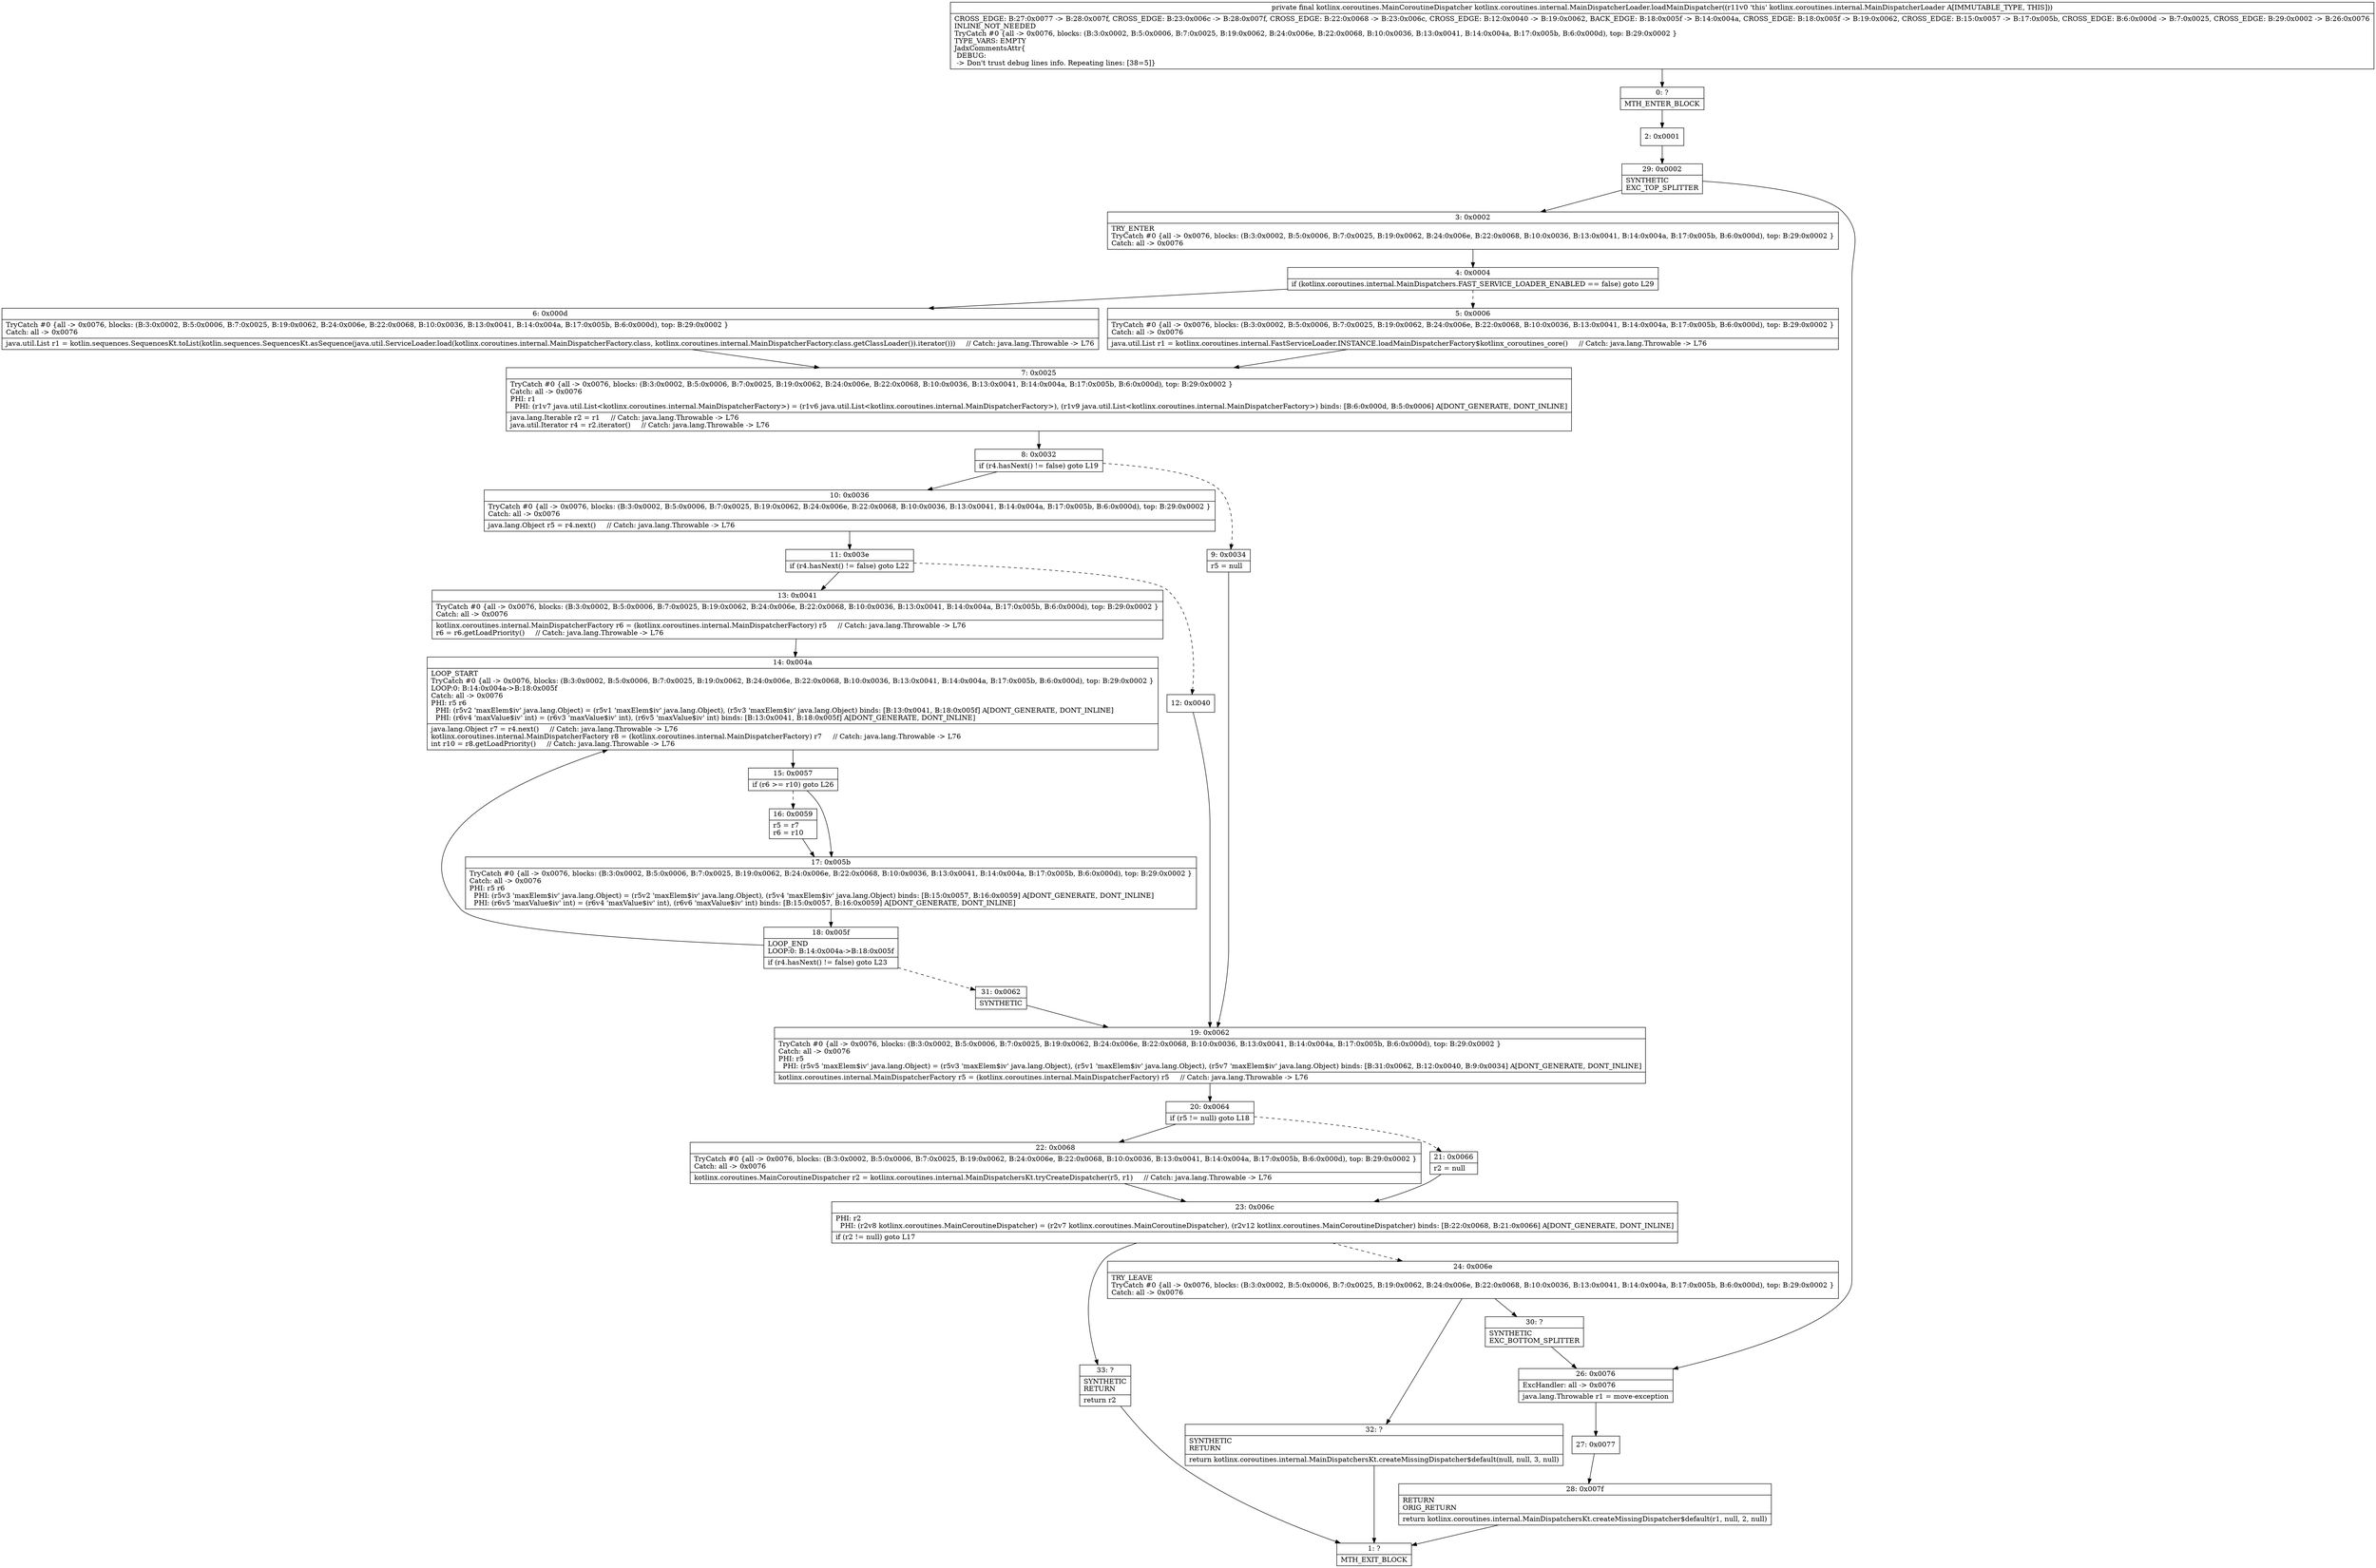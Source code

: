 digraph "CFG forkotlinx.coroutines.internal.MainDispatcherLoader.loadMainDispatcher()Lkotlinx\/coroutines\/MainCoroutineDispatcher;" {
Node_0 [shape=record,label="{0\:\ ?|MTH_ENTER_BLOCK\l}"];
Node_2 [shape=record,label="{2\:\ 0x0001}"];
Node_29 [shape=record,label="{29\:\ 0x0002|SYNTHETIC\lEXC_TOP_SPLITTER\l}"];
Node_3 [shape=record,label="{3\:\ 0x0002|TRY_ENTER\lTryCatch #0 \{all \-\> 0x0076, blocks: (B:3:0x0002, B:5:0x0006, B:7:0x0025, B:19:0x0062, B:24:0x006e, B:22:0x0068, B:10:0x0036, B:13:0x0041, B:14:0x004a, B:17:0x005b, B:6:0x000d), top: B:29:0x0002 \}\lCatch: all \-\> 0x0076\l}"];
Node_4 [shape=record,label="{4\:\ 0x0004|if (kotlinx.coroutines.internal.MainDispatchers.FAST_SERVICE_LOADER_ENABLED == false) goto L29\l}"];
Node_5 [shape=record,label="{5\:\ 0x0006|TryCatch #0 \{all \-\> 0x0076, blocks: (B:3:0x0002, B:5:0x0006, B:7:0x0025, B:19:0x0062, B:24:0x006e, B:22:0x0068, B:10:0x0036, B:13:0x0041, B:14:0x004a, B:17:0x005b, B:6:0x000d), top: B:29:0x0002 \}\lCatch: all \-\> 0x0076\l|java.util.List r1 = kotlinx.coroutines.internal.FastServiceLoader.INSTANCE.loadMainDispatcherFactory$kotlinx_coroutines_core()     \/\/ Catch: java.lang.Throwable \-\> L76\l}"];
Node_7 [shape=record,label="{7\:\ 0x0025|TryCatch #0 \{all \-\> 0x0076, blocks: (B:3:0x0002, B:5:0x0006, B:7:0x0025, B:19:0x0062, B:24:0x006e, B:22:0x0068, B:10:0x0036, B:13:0x0041, B:14:0x004a, B:17:0x005b, B:6:0x000d), top: B:29:0x0002 \}\lCatch: all \-\> 0x0076\lPHI: r1 \l  PHI: (r1v7 java.util.List\<kotlinx.coroutines.internal.MainDispatcherFactory\>) = (r1v6 java.util.List\<kotlinx.coroutines.internal.MainDispatcherFactory\>), (r1v9 java.util.List\<kotlinx.coroutines.internal.MainDispatcherFactory\>) binds: [B:6:0x000d, B:5:0x0006] A[DONT_GENERATE, DONT_INLINE]\l|java.lang.Iterable r2 = r1     \/\/ Catch: java.lang.Throwable \-\> L76\ljava.util.Iterator r4 = r2.iterator()     \/\/ Catch: java.lang.Throwable \-\> L76\l}"];
Node_8 [shape=record,label="{8\:\ 0x0032|if (r4.hasNext() != false) goto L19\l}"];
Node_9 [shape=record,label="{9\:\ 0x0034|r5 = null\l}"];
Node_19 [shape=record,label="{19\:\ 0x0062|TryCatch #0 \{all \-\> 0x0076, blocks: (B:3:0x0002, B:5:0x0006, B:7:0x0025, B:19:0x0062, B:24:0x006e, B:22:0x0068, B:10:0x0036, B:13:0x0041, B:14:0x004a, B:17:0x005b, B:6:0x000d), top: B:29:0x0002 \}\lCatch: all \-\> 0x0076\lPHI: r5 \l  PHI: (r5v5 'maxElem$iv' java.lang.Object) = (r5v3 'maxElem$iv' java.lang.Object), (r5v1 'maxElem$iv' java.lang.Object), (r5v7 'maxElem$iv' java.lang.Object) binds: [B:31:0x0062, B:12:0x0040, B:9:0x0034] A[DONT_GENERATE, DONT_INLINE]\l|kotlinx.coroutines.internal.MainDispatcherFactory r5 = (kotlinx.coroutines.internal.MainDispatcherFactory) r5     \/\/ Catch: java.lang.Throwable \-\> L76\l}"];
Node_20 [shape=record,label="{20\:\ 0x0064|if (r5 != null) goto L18\l}"];
Node_21 [shape=record,label="{21\:\ 0x0066|r2 = null\l}"];
Node_23 [shape=record,label="{23\:\ 0x006c|PHI: r2 \l  PHI: (r2v8 kotlinx.coroutines.MainCoroutineDispatcher) = (r2v7 kotlinx.coroutines.MainCoroutineDispatcher), (r2v12 kotlinx.coroutines.MainCoroutineDispatcher) binds: [B:22:0x0068, B:21:0x0066] A[DONT_GENERATE, DONT_INLINE]\l|if (r2 != null) goto L17\l}"];
Node_24 [shape=record,label="{24\:\ 0x006e|TRY_LEAVE\lTryCatch #0 \{all \-\> 0x0076, blocks: (B:3:0x0002, B:5:0x0006, B:7:0x0025, B:19:0x0062, B:24:0x006e, B:22:0x0068, B:10:0x0036, B:13:0x0041, B:14:0x004a, B:17:0x005b, B:6:0x000d), top: B:29:0x0002 \}\lCatch: all \-\> 0x0076\l}"];
Node_30 [shape=record,label="{30\:\ ?|SYNTHETIC\lEXC_BOTTOM_SPLITTER\l}"];
Node_32 [shape=record,label="{32\:\ ?|SYNTHETIC\lRETURN\l|return kotlinx.coroutines.internal.MainDispatchersKt.createMissingDispatcher$default(null, null, 3, null)\l}"];
Node_1 [shape=record,label="{1\:\ ?|MTH_EXIT_BLOCK\l}"];
Node_33 [shape=record,label="{33\:\ ?|SYNTHETIC\lRETURN\l|return r2\l}"];
Node_22 [shape=record,label="{22\:\ 0x0068|TryCatch #0 \{all \-\> 0x0076, blocks: (B:3:0x0002, B:5:0x0006, B:7:0x0025, B:19:0x0062, B:24:0x006e, B:22:0x0068, B:10:0x0036, B:13:0x0041, B:14:0x004a, B:17:0x005b, B:6:0x000d), top: B:29:0x0002 \}\lCatch: all \-\> 0x0076\l|kotlinx.coroutines.MainCoroutineDispatcher r2 = kotlinx.coroutines.internal.MainDispatchersKt.tryCreateDispatcher(r5, r1)     \/\/ Catch: java.lang.Throwable \-\> L76\l}"];
Node_10 [shape=record,label="{10\:\ 0x0036|TryCatch #0 \{all \-\> 0x0076, blocks: (B:3:0x0002, B:5:0x0006, B:7:0x0025, B:19:0x0062, B:24:0x006e, B:22:0x0068, B:10:0x0036, B:13:0x0041, B:14:0x004a, B:17:0x005b, B:6:0x000d), top: B:29:0x0002 \}\lCatch: all \-\> 0x0076\l|java.lang.Object r5 = r4.next()     \/\/ Catch: java.lang.Throwable \-\> L76\l}"];
Node_11 [shape=record,label="{11\:\ 0x003e|if (r4.hasNext() != false) goto L22\l}"];
Node_12 [shape=record,label="{12\:\ 0x0040}"];
Node_13 [shape=record,label="{13\:\ 0x0041|TryCatch #0 \{all \-\> 0x0076, blocks: (B:3:0x0002, B:5:0x0006, B:7:0x0025, B:19:0x0062, B:24:0x006e, B:22:0x0068, B:10:0x0036, B:13:0x0041, B:14:0x004a, B:17:0x005b, B:6:0x000d), top: B:29:0x0002 \}\lCatch: all \-\> 0x0076\l|kotlinx.coroutines.internal.MainDispatcherFactory r6 = (kotlinx.coroutines.internal.MainDispatcherFactory) r5     \/\/ Catch: java.lang.Throwable \-\> L76\lr6 = r6.getLoadPriority()     \/\/ Catch: java.lang.Throwable \-\> L76\l}"];
Node_14 [shape=record,label="{14\:\ 0x004a|LOOP_START\lTryCatch #0 \{all \-\> 0x0076, blocks: (B:3:0x0002, B:5:0x0006, B:7:0x0025, B:19:0x0062, B:24:0x006e, B:22:0x0068, B:10:0x0036, B:13:0x0041, B:14:0x004a, B:17:0x005b, B:6:0x000d), top: B:29:0x0002 \}\lLOOP:0: B:14:0x004a\-\>B:18:0x005f\lCatch: all \-\> 0x0076\lPHI: r5 r6 \l  PHI: (r5v2 'maxElem$iv' java.lang.Object) = (r5v1 'maxElem$iv' java.lang.Object), (r5v3 'maxElem$iv' java.lang.Object) binds: [B:13:0x0041, B:18:0x005f] A[DONT_GENERATE, DONT_INLINE]\l  PHI: (r6v4 'maxValue$iv' int) = (r6v3 'maxValue$iv' int), (r6v5 'maxValue$iv' int) binds: [B:13:0x0041, B:18:0x005f] A[DONT_GENERATE, DONT_INLINE]\l|java.lang.Object r7 = r4.next()     \/\/ Catch: java.lang.Throwable \-\> L76\lkotlinx.coroutines.internal.MainDispatcherFactory r8 = (kotlinx.coroutines.internal.MainDispatcherFactory) r7     \/\/ Catch: java.lang.Throwable \-\> L76\lint r10 = r8.getLoadPriority()     \/\/ Catch: java.lang.Throwable \-\> L76\l}"];
Node_15 [shape=record,label="{15\:\ 0x0057|if (r6 \>= r10) goto L26\l}"];
Node_16 [shape=record,label="{16\:\ 0x0059|r5 = r7\lr6 = r10\l}"];
Node_17 [shape=record,label="{17\:\ 0x005b|TryCatch #0 \{all \-\> 0x0076, blocks: (B:3:0x0002, B:5:0x0006, B:7:0x0025, B:19:0x0062, B:24:0x006e, B:22:0x0068, B:10:0x0036, B:13:0x0041, B:14:0x004a, B:17:0x005b, B:6:0x000d), top: B:29:0x0002 \}\lCatch: all \-\> 0x0076\lPHI: r5 r6 \l  PHI: (r5v3 'maxElem$iv' java.lang.Object) = (r5v2 'maxElem$iv' java.lang.Object), (r5v4 'maxElem$iv' java.lang.Object) binds: [B:15:0x0057, B:16:0x0059] A[DONT_GENERATE, DONT_INLINE]\l  PHI: (r6v5 'maxValue$iv' int) = (r6v4 'maxValue$iv' int), (r6v6 'maxValue$iv' int) binds: [B:15:0x0057, B:16:0x0059] A[DONT_GENERATE, DONT_INLINE]\l}"];
Node_18 [shape=record,label="{18\:\ 0x005f|LOOP_END\lLOOP:0: B:14:0x004a\-\>B:18:0x005f\l|if (r4.hasNext() != false) goto L23\l}"];
Node_31 [shape=record,label="{31\:\ 0x0062|SYNTHETIC\l}"];
Node_6 [shape=record,label="{6\:\ 0x000d|TryCatch #0 \{all \-\> 0x0076, blocks: (B:3:0x0002, B:5:0x0006, B:7:0x0025, B:19:0x0062, B:24:0x006e, B:22:0x0068, B:10:0x0036, B:13:0x0041, B:14:0x004a, B:17:0x005b, B:6:0x000d), top: B:29:0x0002 \}\lCatch: all \-\> 0x0076\l|java.util.List r1 = kotlin.sequences.SequencesKt.toList(kotlin.sequences.SequencesKt.asSequence(java.util.ServiceLoader.load(kotlinx.coroutines.internal.MainDispatcherFactory.class, kotlinx.coroutines.internal.MainDispatcherFactory.class.getClassLoader()).iterator()))     \/\/ Catch: java.lang.Throwable \-\> L76\l}"];
Node_26 [shape=record,label="{26\:\ 0x0076|ExcHandler: all \-\> 0x0076\l|java.lang.Throwable r1 = move\-exception\l}"];
Node_27 [shape=record,label="{27\:\ 0x0077}"];
Node_28 [shape=record,label="{28\:\ 0x007f|RETURN\lORIG_RETURN\l|return kotlinx.coroutines.internal.MainDispatchersKt.createMissingDispatcher$default(r1, null, 2, null)\l}"];
MethodNode[shape=record,label="{private final kotlinx.coroutines.MainCoroutineDispatcher kotlinx.coroutines.internal.MainDispatcherLoader.loadMainDispatcher((r11v0 'this' kotlinx.coroutines.internal.MainDispatcherLoader A[IMMUTABLE_TYPE, THIS]))  | CROSS_EDGE: B:27:0x0077 \-\> B:28:0x007f, CROSS_EDGE: B:23:0x006c \-\> B:28:0x007f, CROSS_EDGE: B:22:0x0068 \-\> B:23:0x006c, CROSS_EDGE: B:12:0x0040 \-\> B:19:0x0062, BACK_EDGE: B:18:0x005f \-\> B:14:0x004a, CROSS_EDGE: B:18:0x005f \-\> B:19:0x0062, CROSS_EDGE: B:15:0x0057 \-\> B:17:0x005b, CROSS_EDGE: B:6:0x000d \-\> B:7:0x0025, CROSS_EDGE: B:29:0x0002 \-\> B:26:0x0076\lINLINE_NOT_NEEDED\lTryCatch #0 \{all \-\> 0x0076, blocks: (B:3:0x0002, B:5:0x0006, B:7:0x0025, B:19:0x0062, B:24:0x006e, B:22:0x0068, B:10:0x0036, B:13:0x0041, B:14:0x004a, B:17:0x005b, B:6:0x000d), top: B:29:0x0002 \}\lTYPE_VARS: EMPTY\lJadxCommentsAttr\{\l DEBUG: \l \-\> Don't trust debug lines info. Repeating lines: [38=5]\}\l}"];
MethodNode -> Node_0;Node_0 -> Node_2;
Node_2 -> Node_29;
Node_29 -> Node_3;
Node_29 -> Node_26;
Node_3 -> Node_4;
Node_4 -> Node_5[style=dashed];
Node_4 -> Node_6;
Node_5 -> Node_7;
Node_7 -> Node_8;
Node_8 -> Node_9[style=dashed];
Node_8 -> Node_10;
Node_9 -> Node_19;
Node_19 -> Node_20;
Node_20 -> Node_21[style=dashed];
Node_20 -> Node_22;
Node_21 -> Node_23;
Node_23 -> Node_24[style=dashed];
Node_23 -> Node_33;
Node_24 -> Node_30;
Node_24 -> Node_32;
Node_30 -> Node_26;
Node_32 -> Node_1;
Node_33 -> Node_1;
Node_22 -> Node_23;
Node_10 -> Node_11;
Node_11 -> Node_12[style=dashed];
Node_11 -> Node_13;
Node_12 -> Node_19;
Node_13 -> Node_14;
Node_14 -> Node_15;
Node_15 -> Node_16[style=dashed];
Node_15 -> Node_17;
Node_16 -> Node_17;
Node_17 -> Node_18;
Node_18 -> Node_14;
Node_18 -> Node_31[style=dashed];
Node_31 -> Node_19;
Node_6 -> Node_7;
Node_26 -> Node_27;
Node_27 -> Node_28;
Node_28 -> Node_1;
}

